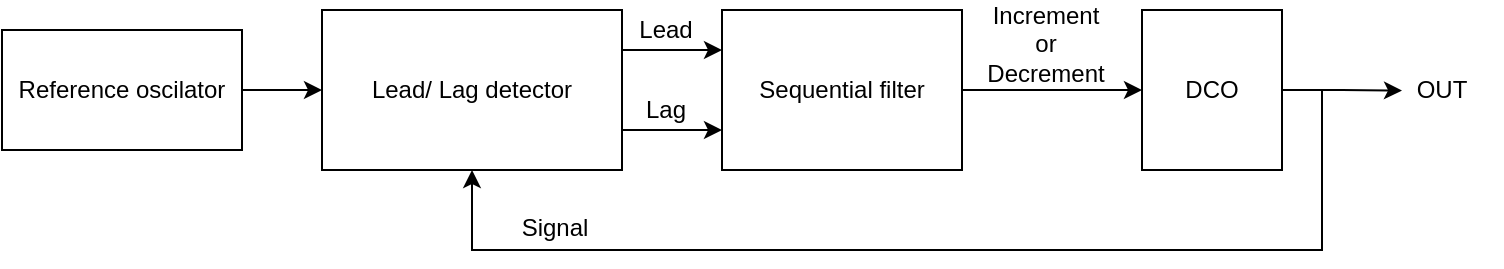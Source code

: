 <mxfile version="21.2.8" type="device">
  <diagram name="Strona-1" id="enYxiieyaq_OJnFaaJwW">
    <mxGraphModel dx="989" dy="589" grid="1" gridSize="10" guides="1" tooltips="1" connect="1" arrows="1" fold="1" page="1" pageScale="1" pageWidth="1654" pageHeight="1169" math="0" shadow="0">
      <root>
        <mxCell id="0" />
        <mxCell id="1" parent="0" />
        <mxCell id="l6fOnWCVP_7H3QjicMm--8" style="edgeStyle=orthogonalEdgeStyle;rounded=0;orthogonalLoop=1;jettySize=auto;html=1;exitX=1;exitY=0.25;exitDx=0;exitDy=0;entryX=0;entryY=0.25;entryDx=0;entryDy=0;" edge="1" parent="1" source="l6fOnWCVP_7H3QjicMm--1" target="l6fOnWCVP_7H3QjicMm--7">
          <mxGeometry relative="1" as="geometry" />
        </mxCell>
        <mxCell id="l6fOnWCVP_7H3QjicMm--9" style="edgeStyle=orthogonalEdgeStyle;rounded=0;orthogonalLoop=1;jettySize=auto;html=1;exitX=1;exitY=0.75;exitDx=0;exitDy=0;entryX=0;entryY=0.75;entryDx=0;entryDy=0;" edge="1" parent="1" source="l6fOnWCVP_7H3QjicMm--1" target="l6fOnWCVP_7H3QjicMm--7">
          <mxGeometry relative="1" as="geometry" />
        </mxCell>
        <mxCell id="l6fOnWCVP_7H3QjicMm--1" value="Lead/ Lag detector" style="rounded=0;whiteSpace=wrap;html=1;" vertex="1" parent="1">
          <mxGeometry x="340" y="270" width="150" height="80" as="geometry" />
        </mxCell>
        <mxCell id="l6fOnWCVP_7H3QjicMm--3" value="Signal" style="text;html=1;align=center;verticalAlign=middle;resizable=0;points=[];autosize=1;strokeColor=none;fillColor=none;" vertex="1" parent="1">
          <mxGeometry x="426" y="364" width="60" height="30" as="geometry" />
        </mxCell>
        <mxCell id="l6fOnWCVP_7H3QjicMm--6" style="edgeStyle=orthogonalEdgeStyle;rounded=0;orthogonalLoop=1;jettySize=auto;html=1;exitX=1;exitY=0.5;exitDx=0;exitDy=0;entryX=0;entryY=0.5;entryDx=0;entryDy=0;" edge="1" parent="1" source="l6fOnWCVP_7H3QjicMm--5" target="l6fOnWCVP_7H3QjicMm--1">
          <mxGeometry relative="1" as="geometry" />
        </mxCell>
        <mxCell id="l6fOnWCVP_7H3QjicMm--5" value="Reference oscilator" style="rounded=0;whiteSpace=wrap;html=1;" vertex="1" parent="1">
          <mxGeometry x="180" y="280" width="120" height="60" as="geometry" />
        </mxCell>
        <mxCell id="l6fOnWCVP_7H3QjicMm--20" style="edgeStyle=orthogonalEdgeStyle;rounded=0;orthogonalLoop=1;jettySize=auto;html=1;exitX=1;exitY=0.5;exitDx=0;exitDy=0;entryX=0;entryY=0.5;entryDx=0;entryDy=0;" edge="1" parent="1" source="l6fOnWCVP_7H3QjicMm--7" target="l6fOnWCVP_7H3QjicMm--12">
          <mxGeometry relative="1" as="geometry" />
        </mxCell>
        <mxCell id="l6fOnWCVP_7H3QjicMm--7" value="Sequential filter" style="rounded=0;whiteSpace=wrap;html=1;" vertex="1" parent="1">
          <mxGeometry x="540" y="270" width="120" height="80" as="geometry" />
        </mxCell>
        <mxCell id="l6fOnWCVP_7H3QjicMm--10" value="Lead" style="text;html=1;strokeColor=none;fillColor=none;align=center;verticalAlign=middle;whiteSpace=wrap;rounded=0;" vertex="1" parent="1">
          <mxGeometry x="492" y="270" width="40" height="20" as="geometry" />
        </mxCell>
        <mxCell id="l6fOnWCVP_7H3QjicMm--11" value="Lag" style="text;html=1;strokeColor=none;fillColor=none;align=center;verticalAlign=middle;whiteSpace=wrap;rounded=0;" vertex="1" parent="1">
          <mxGeometry x="492" y="310" width="40" height="20" as="geometry" />
        </mxCell>
        <mxCell id="l6fOnWCVP_7H3QjicMm--15" style="edgeStyle=orthogonalEdgeStyle;rounded=0;orthogonalLoop=1;jettySize=auto;html=1;exitX=1;exitY=0.5;exitDx=0;exitDy=0;entryX=0.5;entryY=1;entryDx=0;entryDy=0;" edge="1" parent="1" source="l6fOnWCVP_7H3QjicMm--12" target="l6fOnWCVP_7H3QjicMm--1">
          <mxGeometry relative="1" as="geometry">
            <mxPoint x="480" y="430" as="targetPoint" />
            <Array as="points">
              <mxPoint x="840" y="310" />
              <mxPoint x="840" y="390" />
              <mxPoint x="415" y="390" />
            </Array>
          </mxGeometry>
        </mxCell>
        <mxCell id="l6fOnWCVP_7H3QjicMm--18" style="edgeStyle=orthogonalEdgeStyle;rounded=0;orthogonalLoop=1;jettySize=auto;html=1;exitX=1;exitY=0.5;exitDx=0;exitDy=0;" edge="1" parent="1" source="l6fOnWCVP_7H3QjicMm--12">
          <mxGeometry relative="1" as="geometry">
            <mxPoint x="880" y="310.276" as="targetPoint" />
          </mxGeometry>
        </mxCell>
        <mxCell id="l6fOnWCVP_7H3QjicMm--12" value="DCO" style="rounded=0;whiteSpace=wrap;html=1;" vertex="1" parent="1">
          <mxGeometry x="750" y="270" width="70" height="80" as="geometry" />
        </mxCell>
        <mxCell id="l6fOnWCVP_7H3QjicMm--16" value="Increment or Decrement" style="text;html=1;strokeColor=none;fillColor=none;align=center;verticalAlign=middle;whiteSpace=wrap;rounded=0;" vertex="1" parent="1">
          <mxGeometry x="682" y="277" width="40" height="20" as="geometry" />
        </mxCell>
        <mxCell id="l6fOnWCVP_7H3QjicMm--19" value="OUT" style="text;html=1;strokeColor=none;fillColor=none;align=center;verticalAlign=middle;whiteSpace=wrap;rounded=0;" vertex="1" parent="1">
          <mxGeometry x="870" y="295" width="60" height="30" as="geometry" />
        </mxCell>
      </root>
    </mxGraphModel>
  </diagram>
</mxfile>
